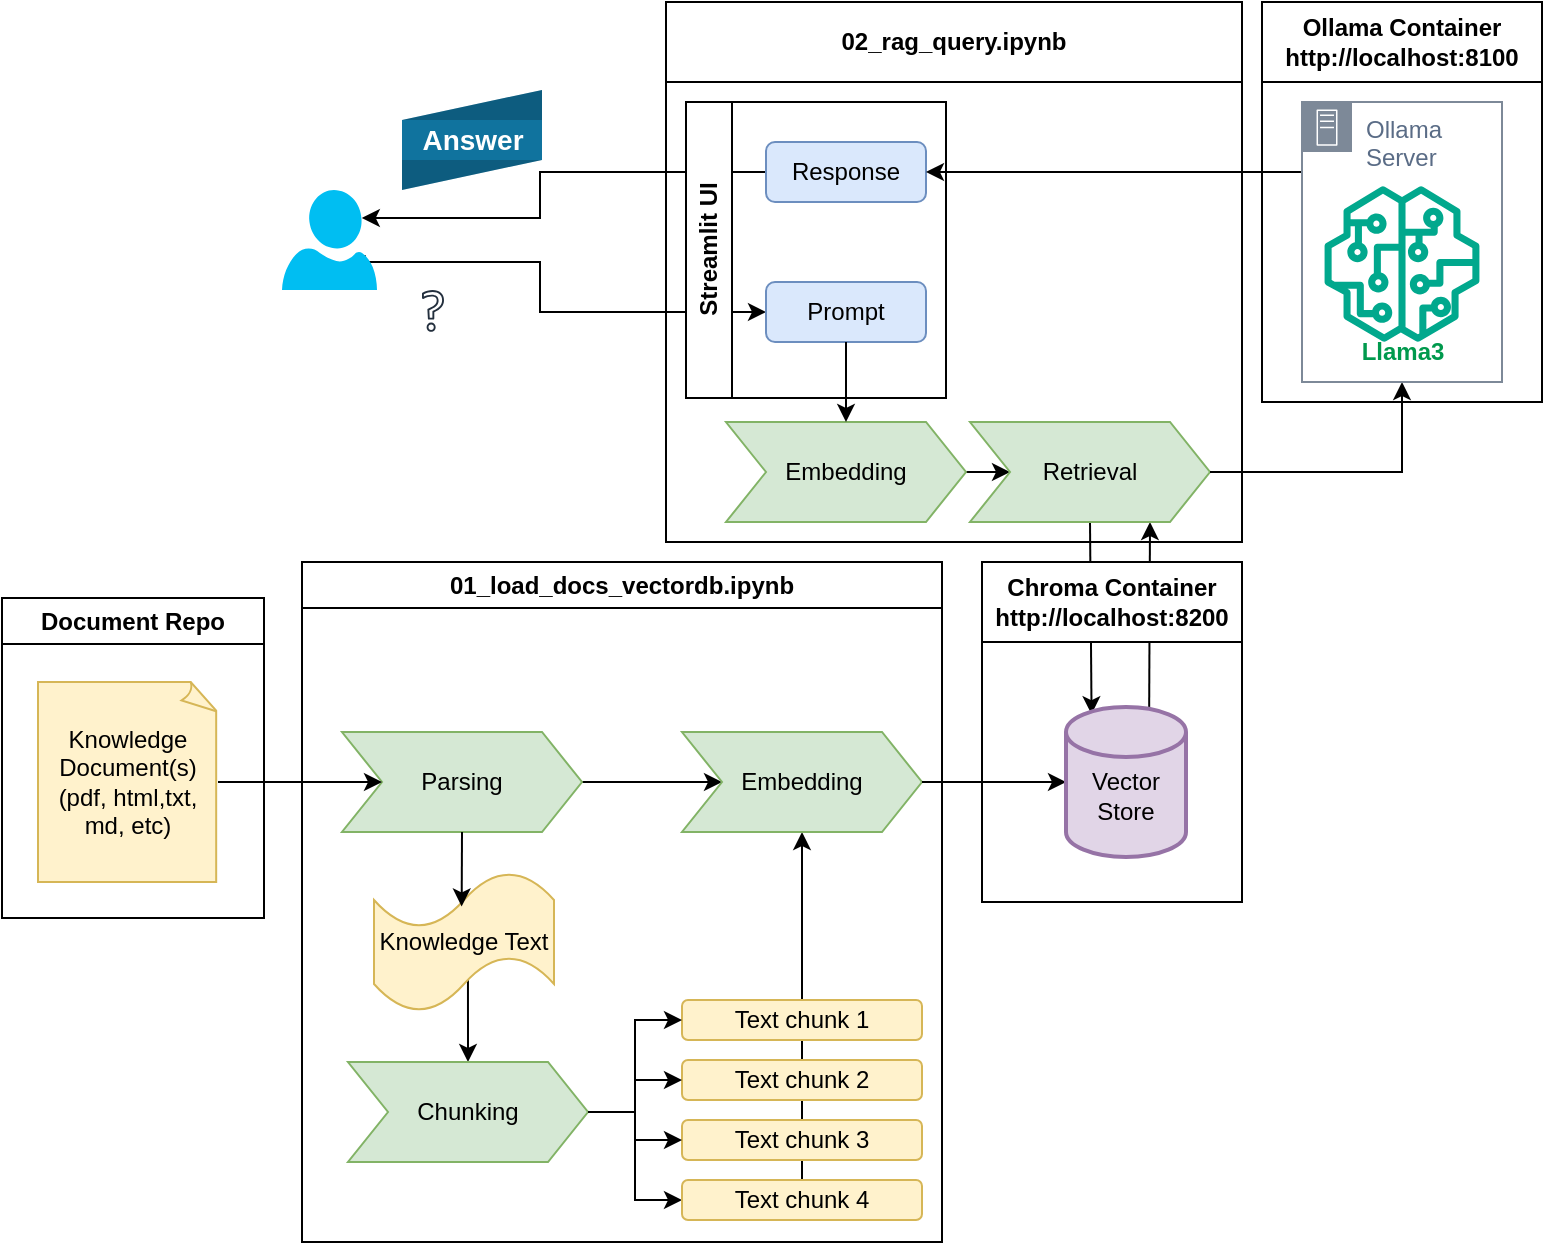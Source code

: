 <mxfile version="24.5.3" type="device" pages="2">
  <diagram id="KiLYIlECmqKf7YQ0Mepz" name="Page-2">
    <mxGraphModel dx="972" dy="1025" grid="1" gridSize="10" guides="1" tooltips="1" connect="1" arrows="1" fold="1" page="1" pageScale="1" pageWidth="850" pageHeight="1100" math="0" shadow="0">
      <root>
        <mxCell id="0" />
        <mxCell id="1" parent="0" />
        <mxCell id="ExRmc16yj7vaiUwGkYOo-3" style="edgeStyle=orthogonalEdgeStyle;rounded=0;orthogonalLoop=1;jettySize=auto;html=1;exitX=0;exitY=0.5;exitDx=0;exitDy=0;entryX=0.84;entryY=0.28;entryDx=0;entryDy=0;entryPerimeter=0;" parent="1" source="ExRmc16yj7vaiUwGkYOo-2" target="Wiu6QURZEILxNYApkuo2-41" edge="1">
          <mxGeometry relative="1" as="geometry">
            <Array as="points">
              <mxPoint x="289" y="125" />
              <mxPoint x="289" y="148" />
            </Array>
          </mxGeometry>
        </mxCell>
        <mxCell id="Wiu6QURZEILxNYApkuo2-15" value="01_load_docs_vectordb.ipynb" style="swimlane;whiteSpace=wrap;html=1;" parent="1" vertex="1">
          <mxGeometry x="170" y="320" width="320" height="340" as="geometry">
            <mxRectangle x="-64.5" y="60" width="140" height="30" as="alternateBounds" />
          </mxGeometry>
        </mxCell>
        <mxCell id="Wiu6QURZEILxNYApkuo2-37" value="" style="endArrow=classic;html=1;rounded=0;exitX=0.5;exitY=0;exitDx=0;exitDy=0;entryX=0.5;entryY=1;entryDx=0;entryDy=0;" parent="Wiu6QURZEILxNYApkuo2-15" source="Wiu6QURZEILxNYApkuo2-28" target="Wiu6QURZEILxNYApkuo2-35" edge="1">
          <mxGeometry width="50" height="50" relative="1" as="geometry">
            <mxPoint x="200" y="180" as="sourcePoint" />
            <mxPoint x="250" y="140" as="targetPoint" />
          </mxGeometry>
        </mxCell>
        <mxCell id="krzfW56ZO6WMp0IU1vCV-1" value="" style="edgeStyle=orthogonalEdgeStyle;rounded=0;orthogonalLoop=1;jettySize=auto;html=1;" parent="Wiu6QURZEILxNYApkuo2-15" source="Wiu6QURZEILxNYApkuo2-12" target="Wiu6QURZEILxNYApkuo2-35" edge="1">
          <mxGeometry relative="1" as="geometry" />
        </mxCell>
        <mxCell id="Wiu6QURZEILxNYApkuo2-12" value="Parsing" style="shape=step;perimeter=stepPerimeter;whiteSpace=wrap;html=1;fixedSize=1;fillColor=#d5e8d4;strokeColor=#82b366;" parent="Wiu6QURZEILxNYApkuo2-15" vertex="1">
          <mxGeometry x="20" y="85" width="120" height="50" as="geometry" />
        </mxCell>
        <mxCell id="Wiu6QURZEILxNYApkuo2-23" value="" style="edgeStyle=orthogonalEdgeStyle;rounded=0;orthogonalLoop=1;jettySize=auto;html=1;exitX=0.522;exitY=0.737;exitDx=0;exitDy=0;exitPerimeter=0;" parent="Wiu6QURZEILxNYApkuo2-15" source="Wiu6QURZEILxNYApkuo2-3" target="Wiu6QURZEILxNYApkuo2-22" edge="1">
          <mxGeometry relative="1" as="geometry" />
        </mxCell>
        <mxCell id="Wiu6QURZEILxNYApkuo2-3" value="Knowledge Text" style="shape=tape;whiteSpace=wrap;html=1;fillColor=#fff2cc;strokeColor=#d6b656;" parent="Wiu6QURZEILxNYApkuo2-15" vertex="1">
          <mxGeometry x="36" y="155" width="90" height="70" as="geometry" />
        </mxCell>
        <mxCell id="Wiu6QURZEILxNYApkuo2-10" style="edgeStyle=orthogonalEdgeStyle;rounded=0;orthogonalLoop=1;jettySize=auto;html=1;entryX=0.487;entryY=0.246;entryDx=0;entryDy=0;entryPerimeter=0;exitX=0.5;exitY=1;exitDx=0;exitDy=0;" parent="Wiu6QURZEILxNYApkuo2-15" source="Wiu6QURZEILxNYApkuo2-12" target="Wiu6QURZEILxNYApkuo2-3" edge="1">
          <mxGeometry relative="1" as="geometry">
            <mxPoint x="160" y="210" as="targetPoint" />
            <mxPoint x="120" y="200" as="sourcePoint" />
          </mxGeometry>
        </mxCell>
        <mxCell id="Wiu6QURZEILxNYApkuo2-30" value="" style="edgeStyle=orthogonalEdgeStyle;rounded=0;orthogonalLoop=1;jettySize=auto;html=1;entryX=0;entryY=0.5;entryDx=0;entryDy=0;" parent="Wiu6QURZEILxNYApkuo2-15" source="Wiu6QURZEILxNYApkuo2-22" target="Wiu6QURZEILxNYApkuo2-28" edge="1">
          <mxGeometry relative="1" as="geometry" />
        </mxCell>
        <mxCell id="Wiu6QURZEILxNYApkuo2-22" value="Chunking" style="shape=step;perimeter=stepPerimeter;whiteSpace=wrap;html=1;fixedSize=1;fillColor=#d5e8d4;strokeColor=#82b366;" parent="Wiu6QURZEILxNYApkuo2-15" vertex="1">
          <mxGeometry x="23" y="250" width="120" height="50" as="geometry" />
        </mxCell>
        <mxCell id="Wiu6QURZEILxNYApkuo2-24" value="Text chunk 1" style="rounded=1;whiteSpace=wrap;html=1;fillColor=#fff2cc;strokeColor=#d6b656;" parent="Wiu6QURZEILxNYApkuo2-15" vertex="1">
          <mxGeometry x="190" y="219" width="120" height="20" as="geometry" />
        </mxCell>
        <mxCell id="Wiu6QURZEILxNYApkuo2-25" style="edgeStyle=orthogonalEdgeStyle;rounded=0;orthogonalLoop=1;jettySize=auto;html=1;exitX=0.5;exitY=1;exitDx=0;exitDy=0;" parent="Wiu6QURZEILxNYApkuo2-15" source="Wiu6QURZEILxNYApkuo2-24" target="Wiu6QURZEILxNYApkuo2-24" edge="1">
          <mxGeometry relative="1" as="geometry" />
        </mxCell>
        <mxCell id="Wiu6QURZEILxNYApkuo2-26" value="Text chunk 2" style="rounded=1;whiteSpace=wrap;html=1;fillColor=#fff2cc;strokeColor=#d6b656;" parent="Wiu6QURZEILxNYApkuo2-15" vertex="1">
          <mxGeometry x="190" y="249" width="120" height="20" as="geometry" />
        </mxCell>
        <mxCell id="Wiu6QURZEILxNYApkuo2-27" value="Text chunk 3" style="rounded=1;whiteSpace=wrap;html=1;fillColor=#fff2cc;strokeColor=#d6b656;" parent="Wiu6QURZEILxNYApkuo2-15" vertex="1">
          <mxGeometry x="190" y="279" width="120" height="20" as="geometry" />
        </mxCell>
        <mxCell id="Wiu6QURZEILxNYApkuo2-28" value="Text chunk 4" style="rounded=1;whiteSpace=wrap;html=1;fillColor=#fff2cc;strokeColor=#d6b656;" parent="Wiu6QURZEILxNYApkuo2-15" vertex="1">
          <mxGeometry x="190" y="309" width="120" height="20" as="geometry" />
        </mxCell>
        <mxCell id="Wiu6QURZEILxNYApkuo2-31" value="" style="edgeStyle=orthogonalEdgeStyle;rounded=0;orthogonalLoop=1;jettySize=auto;html=1;entryX=0;entryY=0.5;entryDx=0;entryDy=0;exitX=1;exitY=0.5;exitDx=0;exitDy=0;" parent="Wiu6QURZEILxNYApkuo2-15" source="Wiu6QURZEILxNYApkuo2-22" target="Wiu6QURZEILxNYApkuo2-24" edge="1">
          <mxGeometry relative="1" as="geometry">
            <mxPoint x="153" y="285" as="sourcePoint" />
            <mxPoint x="200" y="324" as="targetPoint" />
          </mxGeometry>
        </mxCell>
        <mxCell id="Wiu6QURZEILxNYApkuo2-32" value="" style="edgeStyle=orthogonalEdgeStyle;rounded=0;orthogonalLoop=1;jettySize=auto;html=1;entryX=0;entryY=0.5;entryDx=0;entryDy=0;exitX=1;exitY=0.5;exitDx=0;exitDy=0;" parent="Wiu6QURZEILxNYApkuo2-15" source="Wiu6QURZEILxNYApkuo2-22" target="Wiu6QURZEILxNYApkuo2-26" edge="1">
          <mxGeometry relative="1" as="geometry">
            <mxPoint x="150" y="270" as="sourcePoint" />
            <mxPoint x="200" y="239" as="targetPoint" />
          </mxGeometry>
        </mxCell>
        <mxCell id="Wiu6QURZEILxNYApkuo2-33" value="" style="edgeStyle=orthogonalEdgeStyle;rounded=0;orthogonalLoop=1;jettySize=auto;html=1;entryX=0;entryY=0.5;entryDx=0;entryDy=0;exitX=1;exitY=0.5;exitDx=0;exitDy=0;" parent="Wiu6QURZEILxNYApkuo2-15" source="Wiu6QURZEILxNYApkuo2-22" target="Wiu6QURZEILxNYApkuo2-27" edge="1">
          <mxGeometry relative="1" as="geometry">
            <mxPoint x="153" y="285" as="sourcePoint" />
            <mxPoint x="200" y="269" as="targetPoint" />
          </mxGeometry>
        </mxCell>
        <mxCell id="Wiu6QURZEILxNYApkuo2-35" value="Embedding" style="shape=step;perimeter=stepPerimeter;whiteSpace=wrap;html=1;fixedSize=1;fillColor=#d5e8d4;strokeColor=#82b366;" parent="Wiu6QURZEILxNYApkuo2-15" vertex="1">
          <mxGeometry x="190" y="85" width="120" height="50" as="geometry" />
        </mxCell>
        <mxCell id="Wiu6QURZEILxNYApkuo2-40" value="" style="edgeStyle=orthogonalEdgeStyle;rounded=0;orthogonalLoop=1;jettySize=auto;html=1;" parent="1" source="Wiu6QURZEILxNYApkuo2-18" target="Wiu6QURZEILxNYApkuo2-12" edge="1">
          <mxGeometry relative="1" as="geometry" />
        </mxCell>
        <mxCell id="Wiu6QURZEILxNYApkuo2-18" value="Knowledge&lt;div&gt;Document(s)&lt;/div&gt;&lt;div&gt;(pdf, html,txt,&lt;/div&gt;&lt;div&gt;md, etc)&lt;/div&gt;" style="whiteSpace=wrap;html=1;shape=mxgraph.basic.document;fillColor=#fff2cc;strokeColor=#d6b656;" parent="1" vertex="1">
          <mxGeometry x="38" y="380" width="90" height="100" as="geometry" />
        </mxCell>
        <mxCell id="Wiu6QURZEILxNYApkuo2-19" value="Document Repo" style="swimlane;whiteSpace=wrap;html=1;" parent="1" vertex="1">
          <mxGeometry x="20" y="338" width="131" height="160" as="geometry" />
        </mxCell>
        <mxCell id="Wiu6QURZEILxNYApkuo2-39" value="" style="edgeStyle=orthogonalEdgeStyle;rounded=0;orthogonalLoop=1;jettySize=auto;html=1;" parent="1" source="Wiu6QURZEILxNYApkuo2-35" target="Wiu6QURZEILxNYApkuo2-38" edge="1">
          <mxGeometry relative="1" as="geometry" />
        </mxCell>
        <mxCell id="ExRmc16yj7vaiUwGkYOo-4" style="edgeStyle=orthogonalEdgeStyle;rounded=0;orthogonalLoop=1;jettySize=auto;html=1;exitX=0.87;exitY=0.65;exitDx=0;exitDy=0;exitPerimeter=0;entryX=0;entryY=0.5;entryDx=0;entryDy=0;" parent="1" source="Wiu6QURZEILxNYApkuo2-41" target="Wiu6QURZEILxNYApkuo2-43" edge="1">
          <mxGeometry relative="1" as="geometry">
            <Array as="points">
              <mxPoint x="201" y="170" />
              <mxPoint x="289" y="170" />
              <mxPoint x="289" y="195" />
            </Array>
          </mxGeometry>
        </mxCell>
        <mxCell id="Wiu6QURZEILxNYApkuo2-41" value="" style="verticalLabelPosition=bottom;html=1;verticalAlign=top;align=center;strokeColor=none;fillColor=#00BEF2;shape=mxgraph.azure.user;" parent="1" vertex="1">
          <mxGeometry x="160" y="134" width="47.5" height="50" as="geometry" />
        </mxCell>
        <mxCell id="ExRmc16yj7vaiUwGkYOo-6" value="" style="edgeStyle=orthogonalEdgeStyle;rounded=0;orthogonalLoop=1;jettySize=auto;html=1;" parent="1" source="Wiu6QURZEILxNYApkuo2-44" target="Wiu6QURZEILxNYApkuo2-47" edge="1">
          <mxGeometry relative="1" as="geometry" />
        </mxCell>
        <mxCell id="Wiu6QURZEILxNYApkuo2-44" value="Embedding" style="shape=step;perimeter=stepPerimeter;whiteSpace=wrap;html=1;fixedSize=1;fillColor=#d5e8d4;strokeColor=#82b366;" parent="1" vertex="1">
          <mxGeometry x="382" y="250" width="120" height="50" as="geometry" />
        </mxCell>
        <mxCell id="Wiu6QURZEILxNYApkuo2-45" value="" style="endArrow=classic;html=1;rounded=0;entryX=0.213;entryY=0.048;entryDx=0;entryDy=0;entryPerimeter=0;exitX=0.5;exitY=1;exitDx=0;exitDy=0;" parent="1" source="Wiu6QURZEILxNYApkuo2-47" target="Wiu6QURZEILxNYApkuo2-38" edge="1">
          <mxGeometry width="50" height="50" relative="1" as="geometry">
            <mxPoint x="530" y="200" as="sourcePoint" />
            <mxPoint x="450" y="210" as="targetPoint" />
            <Array as="points" />
          </mxGeometry>
        </mxCell>
        <mxCell id="Wiu6QURZEILxNYApkuo2-46" value="" style="endArrow=classic;html=1;rounded=0;entryX=0.75;entryY=1;entryDx=0;entryDy=0;exitX=0.693;exitY=0.027;exitDx=0;exitDy=0;exitPerimeter=0;" parent="1" source="Wiu6QURZEILxNYApkuo2-38" target="Wiu6QURZEILxNYApkuo2-47" edge="1">
          <mxGeometry width="50" height="50" relative="1" as="geometry">
            <mxPoint x="630" y="340" as="sourcePoint" />
            <mxPoint x="564" y="370" as="targetPoint" />
            <Array as="points" />
          </mxGeometry>
        </mxCell>
        <mxCell id="Wiu6QURZEILxNYApkuo2-48" value="Chroma Container&lt;div&gt;http://localhost:8200&lt;/div&gt;" style="swimlane;whiteSpace=wrap;html=1;startSize=40;" parent="1" vertex="1">
          <mxGeometry x="510" y="320" width="130" height="170" as="geometry" />
        </mxCell>
        <mxCell id="Wiu6QURZEILxNYApkuo2-38" value="&lt;div&gt;&lt;br&gt;&lt;/div&gt;Vector&lt;div&gt;Store&lt;/div&gt;" style="strokeWidth=2;html=1;shape=mxgraph.flowchart.database;whiteSpace=wrap;fillColor=#e1d5e7;strokeColor=#9673a6;" parent="Wiu6QURZEILxNYApkuo2-48" vertex="1">
          <mxGeometry x="42" y="72.5" width="60" height="75" as="geometry" />
        </mxCell>
        <mxCell id="Wiu6QURZEILxNYApkuo2-49" value="02_rag_query.ipynb" style="swimlane;whiteSpace=wrap;html=1;startSize=40;" parent="1" vertex="1">
          <mxGeometry x="352" y="40" width="288" height="270" as="geometry" />
        </mxCell>
        <mxCell id="ExRmc16yj7vaiUwGkYOo-1" value="Streamlit UI" style="swimlane;horizontal=0;whiteSpace=wrap;html=1;" parent="Wiu6QURZEILxNYApkuo2-49" vertex="1">
          <mxGeometry x="10" y="50" width="130" height="148" as="geometry" />
        </mxCell>
        <mxCell id="Wiu6QURZEILxNYApkuo2-43" value="Prompt" style="rounded=1;whiteSpace=wrap;html=1;fillColor=#dae8fc;strokeColor=#6c8ebf;" parent="ExRmc16yj7vaiUwGkYOo-1" vertex="1">
          <mxGeometry x="40" y="90" width="80" height="30" as="geometry" />
        </mxCell>
        <mxCell id="ExRmc16yj7vaiUwGkYOo-2" value="Response" style="rounded=1;whiteSpace=wrap;html=1;fillColor=#dae8fc;strokeColor=#6c8ebf;" parent="ExRmc16yj7vaiUwGkYOo-1" vertex="1">
          <mxGeometry x="40" y="20" width="80" height="30" as="geometry" />
        </mxCell>
        <mxCell id="Wiu6QURZEILxNYApkuo2-47" value="Retrieval" style="shape=step;perimeter=stepPerimeter;whiteSpace=wrap;html=1;fixedSize=1;fillColor=#d5e8d4;strokeColor=#82b366;" parent="Wiu6QURZEILxNYApkuo2-49" vertex="1">
          <mxGeometry x="152" y="210" width="120" height="50" as="geometry" />
        </mxCell>
        <mxCell id="ExRmc16yj7vaiUwGkYOo-5" value="" style="edgeStyle=orthogonalEdgeStyle;rounded=0;orthogonalLoop=1;jettySize=auto;html=1;" parent="1" source="Wiu6QURZEILxNYApkuo2-43" target="Wiu6QURZEILxNYApkuo2-44" edge="1">
          <mxGeometry relative="1" as="geometry" />
        </mxCell>
        <mxCell id="ExRmc16yj7vaiUwGkYOo-8" value="" style="endArrow=classic;html=1;rounded=0;entryX=1;entryY=0.5;entryDx=0;entryDy=0;exitX=0;exitY=0.25;exitDx=0;exitDy=0;" parent="1" source="Vr5v-szwOl1e44DSBkWA-1" target="ExRmc16yj7vaiUwGkYOo-2" edge="1">
          <mxGeometry width="50" height="50" relative="1" as="geometry">
            <mxPoint x="750" y="300" as="sourcePoint" />
            <mxPoint x="800" y="250" as="targetPoint" />
          </mxGeometry>
        </mxCell>
        <mxCell id="ExRmc16yj7vaiUwGkYOo-9" value="" style="endArrow=classic;html=1;rounded=0;exitX=1;exitY=0.5;exitDx=0;exitDy=0;entryX=0.5;entryY=1;entryDx=0;entryDy=0;" parent="1" source="Wiu6QURZEILxNYApkuo2-47" target="Vr5v-szwOl1e44DSBkWA-1" edge="1">
          <mxGeometry width="50" height="50" relative="1" as="geometry">
            <mxPoint x="720" y="290" as="sourcePoint" />
            <mxPoint x="770" y="240" as="targetPoint" />
            <Array as="points">
              <mxPoint x="720" y="275" />
            </Array>
          </mxGeometry>
        </mxCell>
        <mxCell id="ExRmc16yj7vaiUwGkYOo-10" value="Ollama Container&lt;div&gt;http://localhost:8100&lt;/div&gt;" style="swimlane;whiteSpace=wrap;html=1;startSize=40;" parent="1" vertex="1">
          <mxGeometry x="650" y="40" width="140" height="200" as="geometry" />
        </mxCell>
        <mxCell id="Vr5v-szwOl1e44DSBkWA-1" value="Ollama Server" style="points=[[0,0],[0.25,0],[0.5,0],[0.75,0],[1,0],[1,0.25],[1,0.5],[1,0.75],[1,1],[0.75,1],[0.5,1],[0.25,1],[0,1],[0,0.75],[0,0.5],[0,0.25]];outlineConnect=0;gradientColor=none;html=1;whiteSpace=wrap;fontSize=12;fontStyle=0;container=1;pointerEvents=0;collapsible=0;recursiveResize=0;shape=mxgraph.aws4.group;grIcon=mxgraph.aws4.group_on_premise;strokeColor=#7D8998;fillColor=none;verticalAlign=top;align=left;spacingLeft=30;fontColor=#5A6C86;dashed=0;" parent="ExRmc16yj7vaiUwGkYOo-10" vertex="1">
          <mxGeometry x="20" y="50" width="100" height="140" as="geometry" />
        </mxCell>
        <mxCell id="ExRmc16yj7vaiUwGkYOo-7" value="" style="sketch=0;outlineConnect=0;fontColor=#232F3E;gradientColor=none;fillColor=#01A88D;strokeColor=none;dashed=0;verticalLabelPosition=bottom;verticalAlign=top;align=center;html=1;fontSize=12;fontStyle=0;aspect=fixed;pointerEvents=1;shape=mxgraph.aws4.sagemaker_model;" parent="Vr5v-szwOl1e44DSBkWA-1" vertex="1">
          <mxGeometry x="11" y="42" width="78" height="78" as="geometry" />
        </mxCell>
        <mxCell id="Vr5v-szwOl1e44DSBkWA-4" value="Llama3" style="text;html=1;align=center;verticalAlign=middle;resizable=0;points=[];autosize=1;strokeColor=none;fillColor=none;fontStyle=1;fontColor=#00994D;" parent="Vr5v-szwOl1e44DSBkWA-1" vertex="1">
          <mxGeometry x="20" y="110" width="60" height="30" as="geometry" />
        </mxCell>
        <mxCell id="Vr5v-szwOl1e44DSBkWA-2" style="edgeStyle=none;rounded=0;orthogonalLoop=1;jettySize=auto;html=1;exitX=0.5;exitY=0;exitDx=0;exitDy=0;" parent="ExRmc16yj7vaiUwGkYOo-10" source="Vr5v-szwOl1e44DSBkWA-1" target="Vr5v-szwOl1e44DSBkWA-1" edge="1">
          <mxGeometry relative="1" as="geometry" />
        </mxCell>
        <mxCell id="Vr5v-szwOl1e44DSBkWA-3" style="edgeStyle=none;rounded=0;orthogonalLoop=1;jettySize=auto;html=1;exitX=0;exitY=0.5;exitDx=0;exitDy=0;" parent="ExRmc16yj7vaiUwGkYOo-10" source="Vr5v-szwOl1e44DSBkWA-1" target="Vr5v-szwOl1e44DSBkWA-1" edge="1">
          <mxGeometry relative="1" as="geometry" />
        </mxCell>
        <mxCell id="Vr5v-szwOl1e44DSBkWA-6" value="" style="sketch=0;outlineConnect=0;fontColor=#232F3E;gradientColor=none;fillColor=#232F3D;strokeColor=none;dashed=0;verticalLabelPosition=bottom;verticalAlign=top;align=center;html=1;fontSize=12;fontStyle=0;aspect=fixed;pointerEvents=1;shape=mxgraph.aws4.question;" parent="1" vertex="1">
          <mxGeometry x="230" y="184" width="11" height="20.93" as="geometry" />
        </mxCell>
        <mxCell id="Vr5v-szwOl1e44DSBkWA-7" value="Answer" style="html=1;shape=mxgraph.infographic.ribbonRolled;dx=185;dy=15;fillColor=#10739E;strokeColor=none;align=center;verticalAlign=middle;fontColor=#ffffff;fontSize=14;fontStyle=1;" parent="1" vertex="1">
          <mxGeometry x="220" y="84" width="70" height="50" as="geometry" />
        </mxCell>
      </root>
    </mxGraphModel>
  </diagram>
  <diagram id="C5RBs43oDa-KdzZeNtuy" name="Page-1">
    <mxGraphModel dx="1898" dy="1071" grid="1" gridSize="10" guides="1" tooltips="1" connect="1" arrows="1" fold="1" page="1" pageScale="1" pageWidth="827" pageHeight="1169" math="0" shadow="0">
      <root>
        <mxCell id="WIyWlLk6GJQsqaUBKTNV-0" />
        <mxCell id="WIyWlLk6GJQsqaUBKTNV-1" parent="WIyWlLk6GJQsqaUBKTNV-0" />
        <mxCell id="t3aHBV-ZH45tojwlEF1c-1" value="Sreamlit Container&lt;div&gt;http://localhost:8501&lt;/div&gt;" style="swimlane;whiteSpace=wrap;html=1;startSize=39;" parent="WIyWlLk6GJQsqaUBKTNV-1" vertex="1">
          <mxGeometry x="330" y="160" width="140" height="209" as="geometry" />
        </mxCell>
        <mxCell id="pu1X5hLyAB2tcOUv3uUO-3" value="Streamlit&lt;div&gt;Langchain&lt;/div&gt;&lt;div&gt;LlamaIndex&lt;/div&gt;&lt;div&gt;Embedding Model&lt;/div&gt;&lt;div&gt;&lt;br&gt;&lt;/div&gt;" style="rounded=1;whiteSpace=wrap;html=1;verticalAlign=top;" parent="t3aHBV-ZH45tojwlEF1c-1" vertex="1">
          <mxGeometry x="10" y="50" width="120" height="150" as="geometry" />
        </mxCell>
        <mxCell id="gRX2pPc1mWfEOxTGyxFO-1" value="" style="outlineConnect=0;dashed=0;verticalLabelPosition=bottom;verticalAlign=top;align=center;html=1;shape=mxgraph.aws3.worker;fillColor=#D9A741;gradientColor=none;" parent="t3aHBV-ZH45tojwlEF1c-1" vertex="1">
          <mxGeometry x="40" y="114" width="60" height="63" as="geometry" />
        </mxCell>
        <mxCell id="pu1X5hLyAB2tcOUv3uUO-1" value="Real-Time Documents" style="whiteSpace=wrap;html=1;aspect=fixed;verticalAlign=top;rounded=1;arcSize=9;" parent="WIyWlLk6GJQsqaUBKTNV-1" vertex="1">
          <mxGeometry x="20" y="130" width="120" height="120" as="geometry" />
        </mxCell>
        <mxCell id="gRX2pPc1mWfEOxTGyxFO-0" value="" style="verticalLabelPosition=bottom;html=1;verticalAlign=top;align=center;strokeColor=none;fillColor=#00BEF2;shape=mxgraph.azure.user;" parent="WIyWlLk6GJQsqaUBKTNV-1" vertex="1">
          <mxGeometry x="375.25" y="30" width="47.5" height="50" as="geometry" />
        </mxCell>
        <mxCell id="gRX2pPc1mWfEOxTGyxFO-2" value="Ollama Container&lt;div&gt;http://localhost:11434&lt;/div&gt;" style="swimlane;whiteSpace=wrap;html=1;startSize=40;" parent="WIyWlLk6GJQsqaUBKTNV-1" vertex="1">
          <mxGeometry x="640" y="130" width="130" height="190" as="geometry" />
        </mxCell>
        <mxCell id="pu1X5hLyAB2tcOUv3uUO-4" value="oLlama Server" style="rounded=1;whiteSpace=wrap;html=1;verticalAlign=top;" parent="gRX2pPc1mWfEOxTGyxFO-2" vertex="1">
          <mxGeometry x="10" y="52" width="110" height="120" as="geometry" />
        </mxCell>
        <mxCell id="pu1X5hLyAB2tcOUv3uUO-5" value="LLama3" style="rounded=1;whiteSpace=wrap;html=1;" parent="gRX2pPc1mWfEOxTGyxFO-2" vertex="1">
          <mxGeometry x="25" y="90" width="80" height="60" as="geometry" />
        </mxCell>
        <mxCell id="t3aHBV-ZH45tojwlEF1c-4" value="" style="rounded=0;orthogonalLoop=1;jettySize=auto;html=1;exitX=0;exitY=1;exitDx=0;exitDy=0;exitPerimeter=0;entryX=0.25;entryY=0;entryDx=0;entryDy=0;strokeWidth=3;fillColor=#d5e8d4;strokeColor=#82b366;" parent="WIyWlLk6GJQsqaUBKTNV-1" source="gRX2pPc1mWfEOxTGyxFO-0" target="pu1X5hLyAB2tcOUv3uUO-3" edge="1">
          <mxGeometry relative="1" as="geometry" />
        </mxCell>
        <mxCell id="gRX2pPc1mWfEOxTGyxFO-3" value="Chroma Container&lt;div&gt;http://localhost:8000&lt;/div&gt;" style="swimlane;whiteSpace=wrap;html=1;startSize=40;" parent="WIyWlLk6GJQsqaUBKTNV-1" vertex="1">
          <mxGeometry x="640" y="339" width="130" height="150" as="geometry" />
        </mxCell>
        <mxCell id="pu1X5hLyAB2tcOUv3uUO-2" value="Vector DataBase" style="shape=cylinder3;whiteSpace=wrap;html=1;boundedLbl=1;backgroundOutline=1;size=15;" parent="gRX2pPc1mWfEOxTGyxFO-3" vertex="1">
          <mxGeometry x="35" y="50" width="60" height="80" as="geometry" />
        </mxCell>
        <mxCell id="gRX2pPc1mWfEOxTGyxFO-4" value="Internet&lt;div&gt;Search&lt;/div&gt;" style="ellipse;shape=cloud;whiteSpace=wrap;html=1;" parent="WIyWlLk6GJQsqaUBKTNV-1" vertex="1">
          <mxGeometry x="30" y="170" width="90" height="60" as="geometry" />
        </mxCell>
        <mxCell id="t3aHBV-ZH45tojwlEF1c-0" value="" style="group" parent="WIyWlLk6GJQsqaUBKTNV-1" vertex="1" connectable="0">
          <mxGeometry x="30" y="415" width="120" height="150" as="geometry" />
        </mxCell>
        <mxCell id="gRX2pPc1mWfEOxTGyxFO-5" value="Local Document Repository" style="rounded=1;whiteSpace=wrap;html=1;verticalAlign=top;" parent="t3aHBV-ZH45tojwlEF1c-0" vertex="1">
          <mxGeometry width="120.0" height="150" as="geometry" />
        </mxCell>
        <mxCell id="gRX2pPc1mWfEOxTGyxFO-7" value="" style="dashed=0;outlineConnect=0;html=1;align=center;labelPosition=center;verticalLabelPosition=bottom;verticalAlign=top;shape=mxgraph.webicons.adobe_pdf;fillColor=#F40C0C;gradientColor=#610603" parent="t3aHBV-ZH45tojwlEF1c-0" vertex="1">
          <mxGeometry x="10.909" y="50" width="33.818" height="31" as="geometry" />
        </mxCell>
        <mxCell id="gRX2pPc1mWfEOxTGyxFO-8" value="" style="dashed=0;outlineConnect=0;html=1;align=center;labelPosition=center;verticalLabelPosition=bottom;verticalAlign=top;shape=mxgraph.webicons.html5;gradientColor=#DFDEDE" parent="t3aHBV-ZH45tojwlEF1c-0" vertex="1">
          <mxGeometry x="19.636" y="110" width="43.636" height="30" as="geometry" />
        </mxCell>
        <mxCell id="gRX2pPc1mWfEOxTGyxFO-24" value="Text" style="rounded=1;whiteSpace=wrap;html=1;" parent="t3aHBV-ZH45tojwlEF1c-0" vertex="1">
          <mxGeometry x="65.455" y="61" width="43.636" height="20" as="geometry" />
        </mxCell>
        <mxCell id="t3aHBV-ZH45tojwlEF1c-2" value="Document Index App" style="rounded=1;whiteSpace=wrap;html=1;" parent="WIyWlLk6GJQsqaUBKTNV-1" vertex="1">
          <mxGeometry x="339" y="460" width="120" height="60" as="geometry" />
        </mxCell>
        <mxCell id="t3aHBV-ZH45tojwlEF1c-7" value="" style="endArrow=classic;html=1;rounded=0;entryX=0;entryY=1;entryDx=0;entryDy=-15;entryPerimeter=0;exitX=1;exitY=0.5;exitDx=0;exitDy=0;strokeWidth=3;fillColor=#d5e8d4;strokeColor=#82b366;" parent="WIyWlLk6GJQsqaUBKTNV-1" source="t3aHBV-ZH45tojwlEF1c-2" target="pu1X5hLyAB2tcOUv3uUO-2" edge="1">
          <mxGeometry width="50" height="50" relative="1" as="geometry">
            <mxPoint x="390" y="360" as="sourcePoint" />
            <mxPoint x="440" y="310" as="targetPoint" />
          </mxGeometry>
        </mxCell>
        <mxCell id="t3aHBV-ZH45tojwlEF1c-8" value="Reponse" style="text;html=1;align=center;verticalAlign=middle;whiteSpace=wrap;rounded=0;fontStyle=1" parent="WIyWlLk6GJQsqaUBKTNV-1" vertex="1">
          <mxGeometry x="430" y="100" width="60" height="30" as="geometry" />
        </mxCell>
        <mxCell id="t3aHBV-ZH45tojwlEF1c-9" value="Prompt + query" style="text;html=1;align=center;verticalAlign=middle;whiteSpace=wrap;rounded=0;fontStyle=1" parent="WIyWlLk6GJQsqaUBKTNV-1" vertex="1">
          <mxGeometry x="315.25" y="90" width="60" height="30" as="geometry" />
        </mxCell>
        <mxCell id="t3aHBV-ZH45tojwlEF1c-10" value="" style="endArrow=classic;html=1;rounded=0;entryX=1;entryY=1;entryDx=0;entryDy=0;entryPerimeter=0;exitX=0.75;exitY=0;exitDx=0;exitDy=0;strokeWidth=3;fillColor=#e1d5e7;strokeColor=#9673a6;" parent="WIyWlLk6GJQsqaUBKTNV-1" source="pu1X5hLyAB2tcOUv3uUO-3" target="gRX2pPc1mWfEOxTGyxFO-0" edge="1">
          <mxGeometry width="50" height="50" relative="1" as="geometry">
            <mxPoint x="390" y="360" as="sourcePoint" />
            <mxPoint x="440" y="310" as="targetPoint" />
          </mxGeometry>
        </mxCell>
        <mxCell id="t3aHBV-ZH45tojwlEF1c-11" value="" style="endArrow=classic;html=1;rounded=0;exitX=0.75;exitY=1;exitDx=0;exitDy=0;strokeWidth=3;fillColor=#d5e8d4;strokeColor=#82b366;" parent="WIyWlLk6GJQsqaUBKTNV-1" source="pu1X5hLyAB2tcOUv3uUO-3" edge="1">
          <mxGeometry width="50" height="50" relative="1" as="geometry">
            <mxPoint x="390" y="360" as="sourcePoint" />
            <mxPoint x="670" y="430" as="targetPoint" />
          </mxGeometry>
        </mxCell>
        <mxCell id="t3aHBV-ZH45tojwlEF1c-12" value="" style="endArrow=classic;html=1;rounded=0;entryX=1;entryY=0.75;entryDx=0;entryDy=0;exitX=0.145;exitY=0;exitDx=0;exitDy=4.35;exitPerimeter=0;strokeWidth=3;fillColor=#e1d5e7;strokeColor=#9673a6;" parent="WIyWlLk6GJQsqaUBKTNV-1" source="pu1X5hLyAB2tcOUv3uUO-2" target="pu1X5hLyAB2tcOUv3uUO-3" edge="1">
          <mxGeometry width="50" height="50" relative="1" as="geometry">
            <mxPoint x="500" y="550" as="sourcePoint" />
            <mxPoint x="550" y="500" as="targetPoint" />
          </mxGeometry>
        </mxCell>
        <mxCell id="t3aHBV-ZH45tojwlEF1c-13" value="" style="endArrow=classic;html=1;rounded=0;exitX=1;exitY=0.5;exitDx=0;exitDy=0;entryX=0;entryY=0.75;entryDx=0;entryDy=0;strokeWidth=3;fillColor=#d5e8d4;strokeColor=#82b366;" parent="WIyWlLk6GJQsqaUBKTNV-1" source="pu1X5hLyAB2tcOUv3uUO-3" target="pu1X5hLyAB2tcOUv3uUO-5" edge="1">
          <mxGeometry width="50" height="50" relative="1" as="geometry">
            <mxPoint x="510" y="280" as="sourcePoint" />
            <mxPoint x="560" y="230" as="targetPoint" />
          </mxGeometry>
        </mxCell>
        <mxCell id="t3aHBV-ZH45tojwlEF1c-14" value="" style="endArrow=classic;html=1;rounded=0;exitX=0;exitY=0.25;exitDx=0;exitDy=0;entryX=1;entryY=0.25;entryDx=0;entryDy=0;strokeWidth=3;fillColor=#e1d5e7;strokeColor=#9673a6;" parent="WIyWlLk6GJQsqaUBKTNV-1" source="pu1X5hLyAB2tcOUv3uUO-5" target="pu1X5hLyAB2tcOUv3uUO-3" edge="1">
          <mxGeometry width="50" height="50" relative="1" as="geometry">
            <mxPoint x="540" y="170" as="sourcePoint" />
            <mxPoint x="590" y="120" as="targetPoint" />
          </mxGeometry>
        </mxCell>
        <mxCell id="t3aHBV-ZH45tojwlEF1c-15" value="Reponse" style="text;html=1;align=center;verticalAlign=middle;whiteSpace=wrap;rounded=0;fontStyle=1" parent="WIyWlLk6GJQsqaUBKTNV-1" vertex="1">
          <mxGeometry x="520" y="210" width="60" height="30" as="geometry" />
        </mxCell>
        <mxCell id="t3aHBV-ZH45tojwlEF1c-16" value="Enhanced Prompt" style="text;html=1;align=center;verticalAlign=middle;whiteSpace=wrap;rounded=0;fontStyle=1" parent="WIyWlLk6GJQsqaUBKTNV-1" vertex="1">
          <mxGeometry x="530" y="280" width="60" height="30" as="geometry" />
        </mxCell>
        <mxCell id="t3aHBV-ZH45tojwlEF1c-17" value="&lt;b&gt;Knowledge Documents&lt;/b&gt;" style="text;html=1;align=center;verticalAlign=middle;whiteSpace=wrap;rounded=0;" parent="WIyWlLk6GJQsqaUBKTNV-1" vertex="1">
          <mxGeometry x="210" y="459" width="60" height="30" as="geometry" />
        </mxCell>
        <mxCell id="t3aHBV-ZH45tojwlEF1c-18" value="Embedded Query" style="text;html=1;align=center;verticalAlign=middle;whiteSpace=wrap;rounded=0;fontStyle=1" parent="WIyWlLk6GJQsqaUBKTNV-1" vertex="1">
          <mxGeometry x="480" y="390" width="60" height="30" as="geometry" />
        </mxCell>
        <mxCell id="t3aHBV-ZH45tojwlEF1c-19" value="" style="endArrow=classic;html=1;rounded=0;entryX=0;entryY=0.5;entryDx=0;entryDy=0;exitX=1;exitY=0.5;exitDx=0;exitDy=0;strokeWidth=3;fillColor=#d5e8d4;strokeColor=#82b366;" parent="WIyWlLk6GJQsqaUBKTNV-1" source="gRX2pPc1mWfEOxTGyxFO-5" target="t3aHBV-ZH45tojwlEF1c-2" edge="1">
          <mxGeometry width="50" height="50" relative="1" as="geometry">
            <mxPoint x="140" y="350" as="sourcePoint" />
            <mxPoint x="190" y="300" as="targetPoint" />
          </mxGeometry>
        </mxCell>
        <mxCell id="t3aHBV-ZH45tojwlEF1c-20" value="&lt;b&gt;Knowledge Document&amp;nbsp;&lt;/b&gt;&lt;div&gt;- Embeddings&lt;/div&gt;&lt;div&gt;- ID&lt;/div&gt;&lt;div&gt;- Metadata&lt;/div&gt;" style="text;html=1;align=left;verticalAlign=middle;whiteSpace=wrap;rounded=0;" parent="WIyWlLk6GJQsqaUBKTNV-1" vertex="1">
          <mxGeometry x="500" y="500" width="140" height="30" as="geometry" />
        </mxCell>
        <mxCell id="t3aHBV-ZH45tojwlEF1c-21" value="Context Data" style="text;html=1;align=center;verticalAlign=middle;whiteSpace=wrap;rounded=0;fontStyle=1" parent="WIyWlLk6GJQsqaUBKTNV-1" vertex="1">
          <mxGeometry x="560" y="320" width="60" height="30" as="geometry" />
        </mxCell>
        <mxCell id="t3aHBV-ZH45tojwlEF1c-22" value="Future" style="text;html=1;align=center;verticalAlign=middle;whiteSpace=wrap;rounded=0;fontStyle=1" parent="WIyWlLk6GJQsqaUBKTNV-1" vertex="1">
          <mxGeometry x="50" y="90" width="60" height="30" as="geometry" />
        </mxCell>
      </root>
    </mxGraphModel>
  </diagram>
</mxfile>
